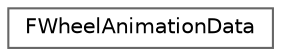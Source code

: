 digraph "Graphical Class Hierarchy"
{
 // INTERACTIVE_SVG=YES
 // LATEX_PDF_SIZE
  bgcolor="transparent";
  edge [fontname=Helvetica,fontsize=10,labelfontname=Helvetica,labelfontsize=10];
  node [fontname=Helvetica,fontsize=10,shape=box,height=0.2,width=0.4];
  rankdir="LR";
  Node0 [id="Node000000",label="FWheelAnimationData",height=0.2,width=0.4,color="grey40", fillcolor="white", style="filled",URL="$d4/d40/structFWheelAnimationData.html",tooltip=" "];
}
